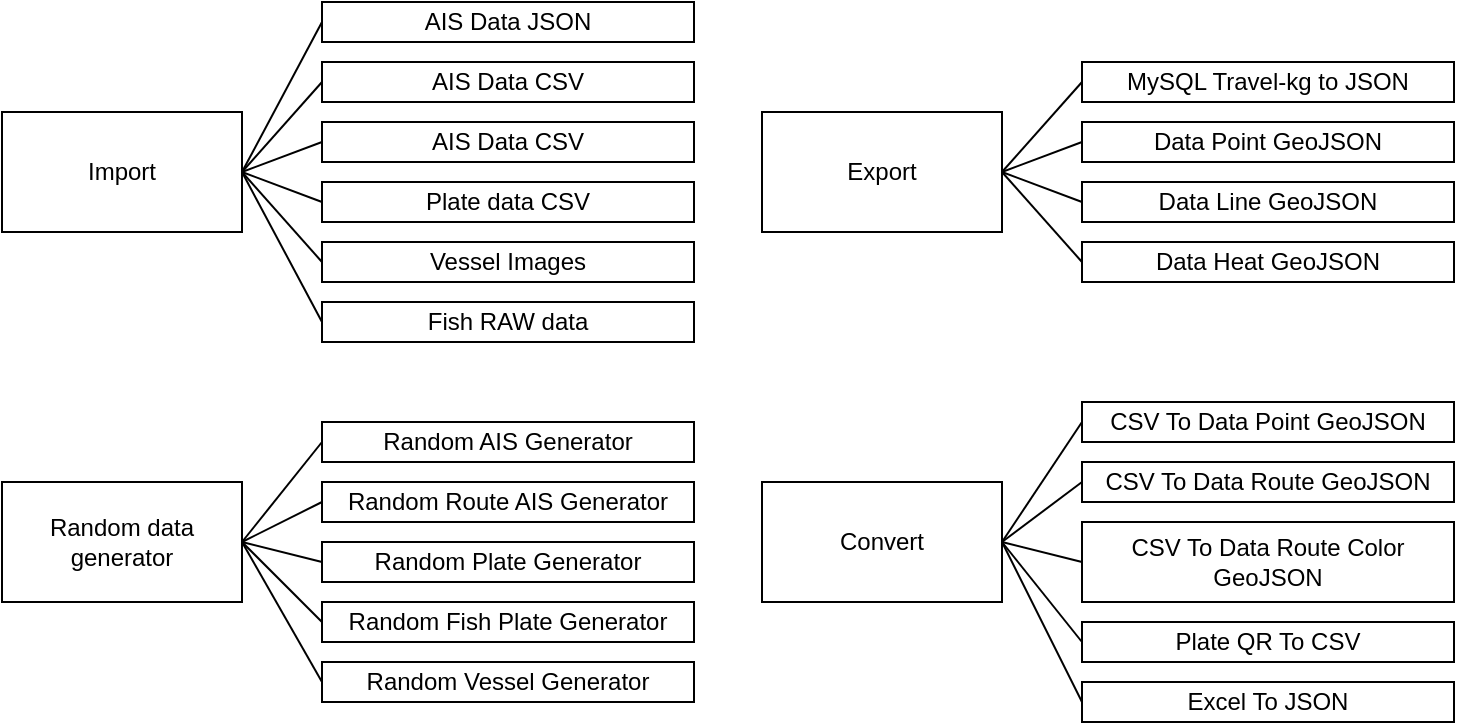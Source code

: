 <mxfile version="20.4.1" type="device"><diagram id="I8ptexnNx6UZRSwPr2PE" name="Página-1"><mxGraphModel dx="808" dy="605" grid="1" gridSize="10" guides="1" tooltips="1" connect="1" arrows="1" fold="1" page="1" pageScale="1" pageWidth="827" pageHeight="1169" math="0" shadow="0"><root><mxCell id="0"/><mxCell id="1" parent="0"/><mxCell id="1z4swrYEE99iJY_JK2-8-1" value="Import" style="rounded=0;whiteSpace=wrap;html=1;" vertex="1" parent="1"><mxGeometry x="50" y="145" width="120" height="60" as="geometry"/></mxCell><mxCell id="1z4swrYEE99iJY_JK2-8-3" value="Export" style="rounded=0;whiteSpace=wrap;html=1;" vertex="1" parent="1"><mxGeometry x="430" y="145" width="120" height="60" as="geometry"/></mxCell><mxCell id="1z4swrYEE99iJY_JK2-8-4" value="Random data generator" style="rounded=0;whiteSpace=wrap;html=1;" vertex="1" parent="1"><mxGeometry x="50" y="330" width="120" height="60" as="geometry"/></mxCell><mxCell id="1z4swrYEE99iJY_JK2-8-5" value="Convert" style="rounded=0;whiteSpace=wrap;html=1;" vertex="1" parent="1"><mxGeometry x="430" y="330" width="120" height="60" as="geometry"/></mxCell><mxCell id="1z4swrYEE99iJY_JK2-8-6" value="AIS Data JSON" style="rounded=0;whiteSpace=wrap;html=1;" vertex="1" parent="1"><mxGeometry x="210" y="90" width="186" height="20" as="geometry"/></mxCell><mxCell id="1z4swrYEE99iJY_JK2-8-7" value="AIS Data CSV" style="rounded=0;whiteSpace=wrap;html=1;" vertex="1" parent="1"><mxGeometry x="210" y="120" width="186" height="20" as="geometry"/></mxCell><mxCell id="1z4swrYEE99iJY_JK2-8-8" value="AIS Data CSV" style="rounded=0;whiteSpace=wrap;html=1;" vertex="1" parent="1"><mxGeometry x="210" y="150" width="186" height="20" as="geometry"/></mxCell><mxCell id="1z4swrYEE99iJY_JK2-8-9" value="Plate data CSV" style="rounded=0;whiteSpace=wrap;html=1;" vertex="1" parent="1"><mxGeometry x="210" y="180" width="186" height="20" as="geometry"/></mxCell><mxCell id="1z4swrYEE99iJY_JK2-8-10" value="Vessel Images" style="rounded=0;whiteSpace=wrap;html=1;" vertex="1" parent="1"><mxGeometry x="210" y="210" width="186" height="20" as="geometry"/></mxCell><mxCell id="1z4swrYEE99iJY_JK2-8-11" value="Fish RAW data" style="rounded=0;whiteSpace=wrap;html=1;" vertex="1" parent="1"><mxGeometry x="210" y="240" width="186" height="20" as="geometry"/></mxCell><mxCell id="1z4swrYEE99iJY_JK2-8-13" value="MySQL Travel-kg to JSON" style="rounded=0;whiteSpace=wrap;html=1;" vertex="1" parent="1"><mxGeometry x="590" y="120" width="186" height="20" as="geometry"/></mxCell><mxCell id="1z4swrYEE99iJY_JK2-8-14" value="Data Point GeoJSON" style="rounded=0;whiteSpace=wrap;html=1;" vertex="1" parent="1"><mxGeometry x="590" y="150" width="186" height="20" as="geometry"/></mxCell><mxCell id="1z4swrYEE99iJY_JK2-8-15" value="Data Line GeoJSON" style="rounded=0;whiteSpace=wrap;html=1;" vertex="1" parent="1"><mxGeometry x="590" y="180" width="186" height="20" as="geometry"/></mxCell><mxCell id="1z4swrYEE99iJY_JK2-8-17" value="Data Heat GeoJSON" style="rounded=0;whiteSpace=wrap;html=1;" vertex="1" parent="1"><mxGeometry x="590" y="210" width="186" height="20" as="geometry"/></mxCell><mxCell id="1z4swrYEE99iJY_JK2-8-18" value="Random AIS Generator" style="rounded=0;whiteSpace=wrap;html=1;" vertex="1" parent="1"><mxGeometry x="210" y="300" width="186" height="20" as="geometry"/></mxCell><mxCell id="1z4swrYEE99iJY_JK2-8-19" value="Random Fish Plate Generator" style="rounded=0;whiteSpace=wrap;html=1;" vertex="1" parent="1"><mxGeometry x="210" y="390" width="186" height="20" as="geometry"/></mxCell><mxCell id="1z4swrYEE99iJY_JK2-8-20" value="Random Plate Generator" style="rounded=0;whiteSpace=wrap;html=1;" vertex="1" parent="1"><mxGeometry x="210" y="360" width="186" height="20" as="geometry"/></mxCell><mxCell id="1z4swrYEE99iJY_JK2-8-21" value="Random Route AIS Generator" style="rounded=0;whiteSpace=wrap;html=1;" vertex="1" parent="1"><mxGeometry x="210" y="330" width="186" height="20" as="geometry"/></mxCell><mxCell id="1z4swrYEE99iJY_JK2-8-22" value="Random Vessel Generator" style="rounded=0;whiteSpace=wrap;html=1;" vertex="1" parent="1"><mxGeometry x="210" y="420" width="186" height="20" as="geometry"/></mxCell><mxCell id="1z4swrYEE99iJY_JK2-8-23" value="" style="endArrow=none;html=1;rounded=0;exitX=1;exitY=0.5;exitDx=0;exitDy=0;entryX=0;entryY=0.5;entryDx=0;entryDy=0;" edge="1" parent="1" source="1z4swrYEE99iJY_JK2-8-1" target="1z4swrYEE99iJY_JK2-8-6"><mxGeometry width="50" height="50" relative="1" as="geometry"><mxPoint x="430" y="730" as="sourcePoint"/><mxPoint x="480" y="680" as="targetPoint"/></mxGeometry></mxCell><mxCell id="1z4swrYEE99iJY_JK2-8-24" value="" style="endArrow=none;html=1;rounded=0;exitX=1;exitY=0.5;exitDx=0;exitDy=0;entryX=0;entryY=0.5;entryDx=0;entryDy=0;" edge="1" parent="1" source="1z4swrYEE99iJY_JK2-8-1" target="1z4swrYEE99iJY_JK2-8-7"><mxGeometry width="50" height="50" relative="1" as="geometry"><mxPoint x="180" y="185" as="sourcePoint"/><mxPoint x="220" y="110" as="targetPoint"/></mxGeometry></mxCell><mxCell id="1z4swrYEE99iJY_JK2-8-25" value="" style="endArrow=none;html=1;rounded=0;entryX=0;entryY=0.5;entryDx=0;entryDy=0;exitX=1;exitY=0.5;exitDx=0;exitDy=0;" edge="1" parent="1" source="1z4swrYEE99iJY_JK2-8-1" target="1z4swrYEE99iJY_JK2-8-8"><mxGeometry width="50" height="50" relative="1" as="geometry"><mxPoint x="170" y="170" as="sourcePoint"/><mxPoint x="220" y="140" as="targetPoint"/></mxGeometry></mxCell><mxCell id="1z4swrYEE99iJY_JK2-8-26" value="" style="endArrow=none;html=1;rounded=0;entryX=0;entryY=0.5;entryDx=0;entryDy=0;exitX=1;exitY=0.5;exitDx=0;exitDy=0;" edge="1" parent="1" source="1z4swrYEE99iJY_JK2-8-1" target="1z4swrYEE99iJY_JK2-8-9"><mxGeometry width="50" height="50" relative="1" as="geometry"><mxPoint x="180" y="185" as="sourcePoint"/><mxPoint x="220" y="170" as="targetPoint"/></mxGeometry></mxCell><mxCell id="1z4swrYEE99iJY_JK2-8-27" value="" style="endArrow=none;html=1;rounded=0;entryX=0;entryY=0.5;entryDx=0;entryDy=0;exitX=1;exitY=0.5;exitDx=0;exitDy=0;" edge="1" parent="1" source="1z4swrYEE99iJY_JK2-8-1" target="1z4swrYEE99iJY_JK2-8-10"><mxGeometry width="50" height="50" relative="1" as="geometry"><mxPoint x="180" y="180" as="sourcePoint"/><mxPoint x="220" y="200" as="targetPoint"/></mxGeometry></mxCell><mxCell id="1z4swrYEE99iJY_JK2-8-28" value="" style="endArrow=none;html=1;rounded=0;entryX=0;entryY=0.5;entryDx=0;entryDy=0;exitX=1;exitY=0.5;exitDx=0;exitDy=0;" edge="1" parent="1" source="1z4swrYEE99iJY_JK2-8-1" target="1z4swrYEE99iJY_JK2-8-11"><mxGeometry width="50" height="50" relative="1" as="geometry"><mxPoint x="170" y="170" as="sourcePoint"/><mxPoint x="220" y="230" as="targetPoint"/></mxGeometry></mxCell><mxCell id="1z4swrYEE99iJY_JK2-8-29" value="" style="endArrow=none;html=1;rounded=0;entryX=1;entryY=0.5;entryDx=0;entryDy=0;" edge="1" parent="1" target="1z4swrYEE99iJY_JK2-8-4"><mxGeometry width="50" height="50" relative="1" as="geometry"><mxPoint x="210" y="310" as="sourcePoint"/><mxPoint x="220" y="260" as="targetPoint"/></mxGeometry></mxCell><mxCell id="1z4swrYEE99iJY_JK2-8-30" value="" style="endArrow=none;html=1;rounded=0;exitX=0;exitY=0.5;exitDx=0;exitDy=0;" edge="1" parent="1" source="1z4swrYEE99iJY_JK2-8-21"><mxGeometry width="50" height="50" relative="1" as="geometry"><mxPoint x="220" y="320" as="sourcePoint"/><mxPoint x="170" y="360" as="targetPoint"/></mxGeometry></mxCell><mxCell id="1z4swrYEE99iJY_JK2-8-31" value="" style="endArrow=none;html=1;rounded=0;exitX=0;exitY=0.5;exitDx=0;exitDy=0;" edge="1" parent="1" source="1z4swrYEE99iJY_JK2-8-20"><mxGeometry width="50" height="50" relative="1" as="geometry"><mxPoint x="220" y="350" as="sourcePoint"/><mxPoint x="170" y="360" as="targetPoint"/></mxGeometry></mxCell><mxCell id="1z4swrYEE99iJY_JK2-8-32" value="" style="endArrow=none;html=1;rounded=0;exitX=0;exitY=0.5;exitDx=0;exitDy=0;" edge="1" parent="1" source="1z4swrYEE99iJY_JK2-8-19"><mxGeometry width="50" height="50" relative="1" as="geometry"><mxPoint x="220" y="380" as="sourcePoint"/><mxPoint x="170" y="360" as="targetPoint"/></mxGeometry></mxCell><mxCell id="1z4swrYEE99iJY_JK2-8-33" value="" style="endArrow=none;html=1;rounded=0;exitX=0;exitY=0.5;exitDx=0;exitDy=0;entryX=1;entryY=0.5;entryDx=0;entryDy=0;" edge="1" parent="1" source="1z4swrYEE99iJY_JK2-8-22" target="1z4swrYEE99iJY_JK2-8-4"><mxGeometry width="50" height="50" relative="1" as="geometry"><mxPoint x="220" y="410" as="sourcePoint"/><mxPoint x="180" y="370" as="targetPoint"/></mxGeometry></mxCell><mxCell id="1z4swrYEE99iJY_JK2-8-34" value="" style="endArrow=none;html=1;rounded=0;entryX=1;entryY=0.5;entryDx=0;entryDy=0;exitX=0;exitY=0.5;exitDx=0;exitDy=0;" edge="1" parent="1" source="1z4swrYEE99iJY_JK2-8-13" target="1z4swrYEE99iJY_JK2-8-3"><mxGeometry width="50" height="50" relative="1" as="geometry"><mxPoint x="590" y="130" as="sourcePoint"/><mxPoint x="550" y="180" as="targetPoint"/></mxGeometry></mxCell><mxCell id="1z4swrYEE99iJY_JK2-8-35" value="" style="endArrow=none;html=1;rounded=0;entryX=1;entryY=0.5;entryDx=0;entryDy=0;exitX=0;exitY=0.5;exitDx=0;exitDy=0;" edge="1" parent="1" source="1z4swrYEE99iJY_JK2-8-14" target="1z4swrYEE99iJY_JK2-8-3"><mxGeometry width="50" height="50" relative="1" as="geometry"><mxPoint x="600" y="140" as="sourcePoint"/><mxPoint x="560" y="185" as="targetPoint"/></mxGeometry></mxCell><mxCell id="1z4swrYEE99iJY_JK2-8-36" value="" style="endArrow=none;html=1;rounded=0;entryX=1;entryY=0.5;entryDx=0;entryDy=0;exitX=0;exitY=0.5;exitDx=0;exitDy=0;" edge="1" parent="1" source="1z4swrYEE99iJY_JK2-8-15" target="1z4swrYEE99iJY_JK2-8-3"><mxGeometry width="50" height="50" relative="1" as="geometry"><mxPoint x="600" y="170" as="sourcePoint"/><mxPoint x="560" y="185" as="targetPoint"/></mxGeometry></mxCell><mxCell id="1z4swrYEE99iJY_JK2-8-37" value="" style="endArrow=none;html=1;rounded=0;entryX=1;entryY=0.5;entryDx=0;entryDy=0;exitX=0;exitY=0.5;exitDx=0;exitDy=0;" edge="1" parent="1" source="1z4swrYEE99iJY_JK2-8-17" target="1z4swrYEE99iJY_JK2-8-3"><mxGeometry width="50" height="50" relative="1" as="geometry"><mxPoint x="600" y="200" as="sourcePoint"/><mxPoint x="560" y="185" as="targetPoint"/></mxGeometry></mxCell><mxCell id="1z4swrYEE99iJY_JK2-8-38" value="CSV To Data Point GeoJSON" style="rounded=0;whiteSpace=wrap;html=1;" vertex="1" parent="1"><mxGeometry x="590" y="290" width="186" height="20" as="geometry"/></mxCell><mxCell id="1z4swrYEE99iJY_JK2-8-39" value="CSV To Data Route GeoJSON" style="rounded=0;whiteSpace=wrap;html=1;" vertex="1" parent="1"><mxGeometry x="590" y="320" width="186" height="20" as="geometry"/></mxCell><mxCell id="1z4swrYEE99iJY_JK2-8-40" value="CSV To Data Route Color GeoJSON" style="rounded=0;whiteSpace=wrap;html=1;" vertex="1" parent="1"><mxGeometry x="590" y="350" width="186" height="40" as="geometry"/></mxCell><mxCell id="1z4swrYEE99iJY_JK2-8-41" value="Plate QR To CSV" style="rounded=0;whiteSpace=wrap;html=1;" vertex="1" parent="1"><mxGeometry x="590" y="400" width="186" height="20" as="geometry"/></mxCell><mxCell id="1z4swrYEE99iJY_JK2-8-42" value="Excel To JSON" style="rounded=0;whiteSpace=wrap;html=1;" vertex="1" parent="1"><mxGeometry x="590" y="430" width="186" height="20" as="geometry"/></mxCell><mxCell id="1z4swrYEE99iJY_JK2-8-43" value="" style="endArrow=none;html=1;rounded=0;exitX=1;exitY=0.5;exitDx=0;exitDy=0;entryX=0;entryY=0.5;entryDx=0;entryDy=0;" edge="1" parent="1" source="1z4swrYEE99iJY_JK2-8-5" target="1z4swrYEE99iJY_JK2-8-38"><mxGeometry width="50" height="50" relative="1" as="geometry"><mxPoint x="430" y="550" as="sourcePoint"/><mxPoint x="480" y="500" as="targetPoint"/></mxGeometry></mxCell><mxCell id="1z4swrYEE99iJY_JK2-8-44" value="" style="endArrow=none;html=1;rounded=0;exitX=1;exitY=0.5;exitDx=0;exitDy=0;entryX=0;entryY=0.5;entryDx=0;entryDy=0;" edge="1" parent="1" source="1z4swrYEE99iJY_JK2-8-5" target="1z4swrYEE99iJY_JK2-8-39"><mxGeometry width="50" height="50" relative="1" as="geometry"><mxPoint x="560" y="370" as="sourcePoint"/><mxPoint x="600" y="310" as="targetPoint"/></mxGeometry></mxCell><mxCell id="1z4swrYEE99iJY_JK2-8-45" value="" style="endArrow=none;html=1;rounded=0;entryX=0;entryY=0.5;entryDx=0;entryDy=0;" edge="1" parent="1" target="1z4swrYEE99iJY_JK2-8-40"><mxGeometry width="50" height="50" relative="1" as="geometry"><mxPoint x="550" y="360" as="sourcePoint"/><mxPoint x="600" y="340" as="targetPoint"/></mxGeometry></mxCell><mxCell id="1z4swrYEE99iJY_JK2-8-46" value="" style="endArrow=none;html=1;rounded=0;entryX=0;entryY=0.5;entryDx=0;entryDy=0;exitX=1;exitY=0.5;exitDx=0;exitDy=0;" edge="1" parent="1" source="1z4swrYEE99iJY_JK2-8-5" target="1z4swrYEE99iJY_JK2-8-41"><mxGeometry width="50" height="50" relative="1" as="geometry"><mxPoint x="560" y="370" as="sourcePoint"/><mxPoint x="600" y="380" as="targetPoint"/></mxGeometry></mxCell><mxCell id="1z4swrYEE99iJY_JK2-8-48" value="" style="endArrow=none;html=1;rounded=0;entryX=0;entryY=0.5;entryDx=0;entryDy=0;exitX=1;exitY=0.5;exitDx=0;exitDy=0;" edge="1" parent="1" source="1z4swrYEE99iJY_JK2-8-5" target="1z4swrYEE99iJY_JK2-8-42"><mxGeometry width="50" height="50" relative="1" as="geometry"><mxPoint x="560" y="370" as="sourcePoint"/><mxPoint x="600" y="420" as="targetPoint"/></mxGeometry></mxCell></root></mxGraphModel></diagram></mxfile>